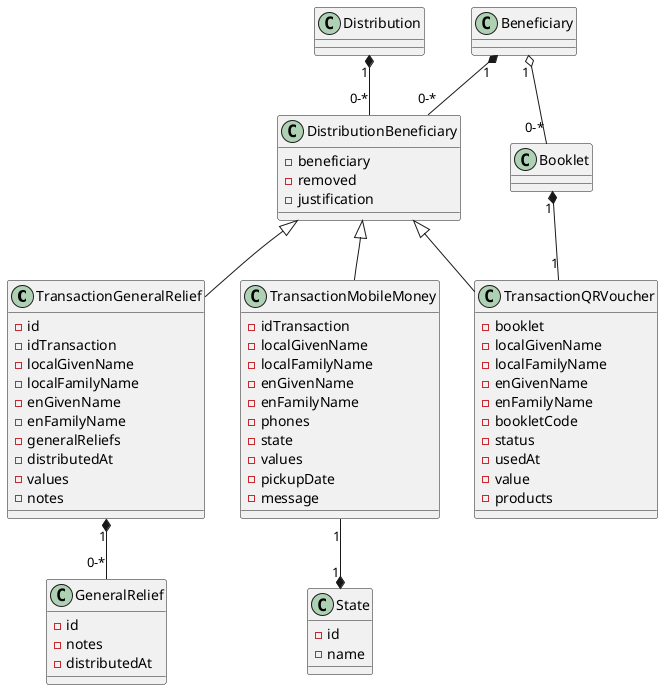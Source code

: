 @startuml customModelFields

class TransactionGeneralRelief {
    - id
    - idTransaction
    - localGivenName
    - localFamilyName
    - enGivenName
    - enFamilyName
    - generalReliefs
    - distributedAt
    - values
    - notes
}

class GeneralRelief {
    - id
    - notes
    - distributedAt
}

class TransactionMobileMoney {
    - idTransaction
    - localGivenName
    - localFamilyName
    - enGivenName
    - enFamilyName
    - phones
    - state
    - values
    - pickupDate
    - message
}

class State {
    - id
    - name
}

class TransactionQRVoucher {
    - booklet
    - localGivenName
    - localFamilyName
    - enGivenName
    - enFamilyName
    - bookletCode
    - status
    - usedAt
    - value
    - products
}

class DistributionBeneficiary {
    - beneficiary
    - removed
    - justification
}



 Beneficiary "1" o-- "0-*" Booklet
 
 Beneficiary "1" *-- "0-*" DistributionBeneficiary
 Distribution "1" *-- "0-*" DistributionBeneficiary
 
 TransactionGeneralRelief "1" *-- "0-*" GeneralRelief
 
 
 TransactionMobileMoney "1" --* "1" State
 
 Booklet "1" *-- "1" TransactionQRVoucher
 

 DistributionBeneficiary <|-- TransactionGeneralRelief
 DistributionBeneficiary <|-- TransactionMobileMoney
 DistributionBeneficiary <|-- TransactionQRVoucher
@enduml